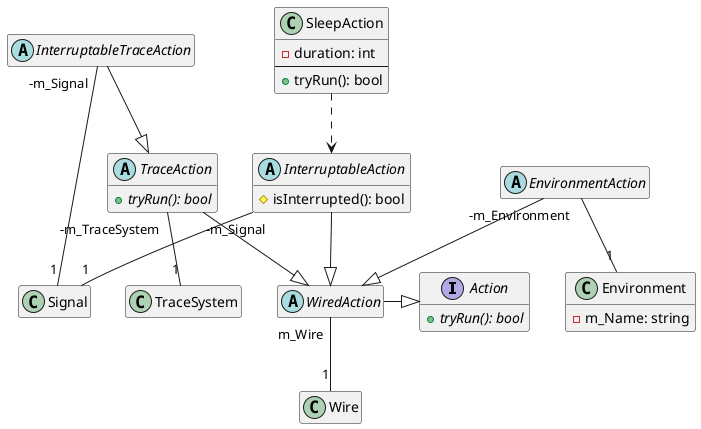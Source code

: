 @startuml

interface Action {
  + {abstract} tryRun(): bool
}
hide Action fields

interface TraceAction {
  + {abstract} tryRun(): bool
}
hide TraceAction fields

abstract class WiredAction
hide WiredAction fields
hide WiredAction methods

WiredAction -|> Action
WiredAction "m_Wire" -- "1" Wire

abstract class EnvironmentAction
hide EnvironmentAction fields
hide EnvironmentAction methods

EnvironmentAction --|> WiredAction
EnvironmentAction "-m_Environment" -- "1" Environment

abstract class TraceAction {
  
}
hide TraceAction fields

TraceAction --|> WiredAction
TraceAction "-m_TraceSystem" -- "1" TraceSystem

abstract class InterruptableAction {
  # isInterrupted(): bool
}
hide InterruptableAction fields

InterruptableAction --|> WiredAction
InterruptableAction "-m_Signal" -- "1" Signal

abstract class InterruptableTraceAction {
  
}
hide InterruptableTraceAction fields
hide InterruptableTraceAction methods

InterruptableTraceAction --|> TraceAction
InterruptableTraceAction "-m_Signal" -- "1" Signal

class SleepAction {
  - duration: int
  --
  + tryRun(): bool
}

SleepAction ..> InterruptableAction

class Signal
hide Signal fields
hide Signal methods

class TraceSystem
hide TraceSystem fields
hide TraceSystem methods

class Wire
hide Wire fields
hide Wire methods

class Environment {
  - m_Name: string
}
hide Environment methods

@enduml